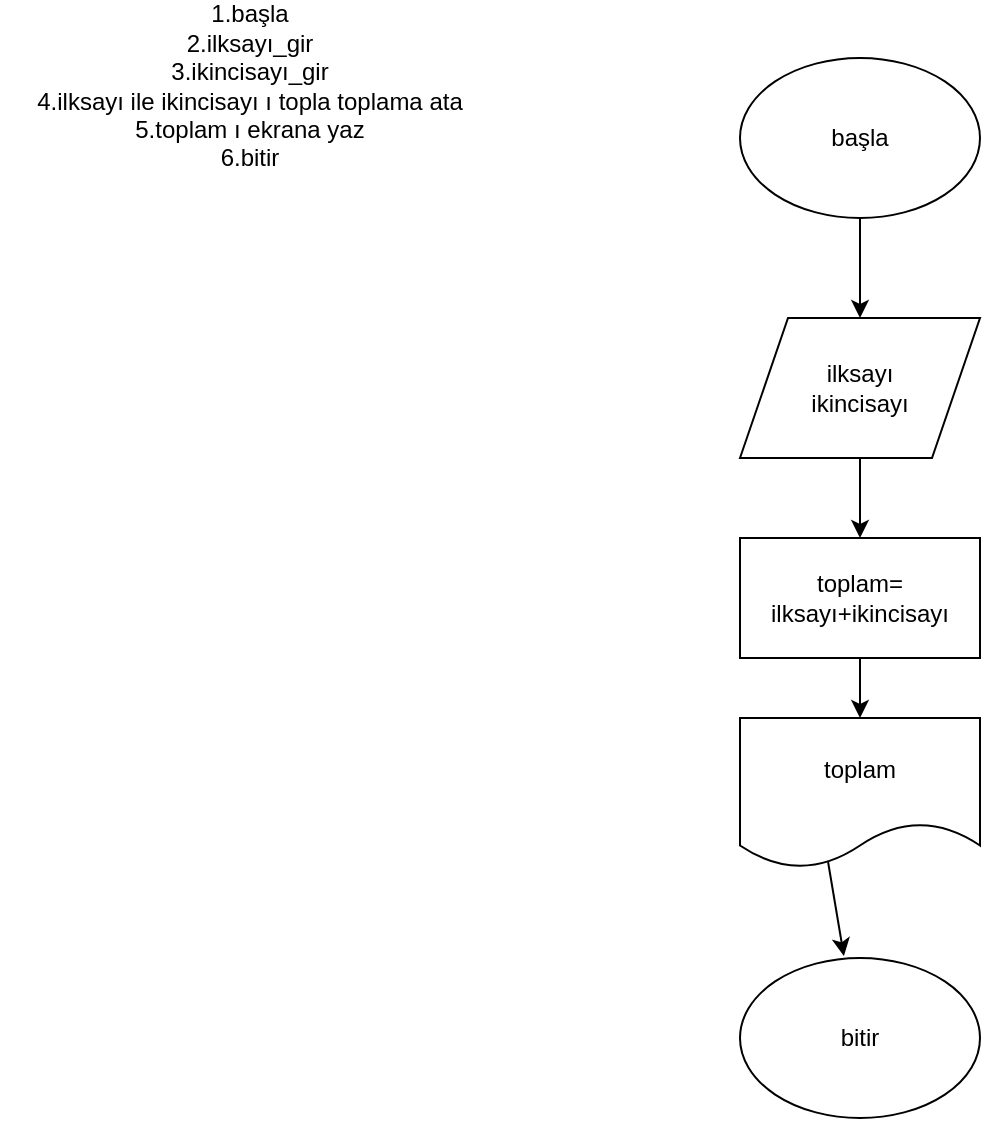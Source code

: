 <mxfile version="12.1.0" type="github" pages="1"><diagram id="sKMDvaiPmBMZKjaw_xOh" name="Page-1"><mxGraphModel dx="958" dy="514" grid="1" gridSize="10" guides="1" tooltips="1" connect="1" arrows="1" fold="1" page="1" pageScale="1" pageWidth="827" pageHeight="1169" math="0" shadow="0"><root><mxCell id="0"/><mxCell id="1" parent="0"/><mxCell id="1n42bF9ln747uLXOaErl-1" value="1.başla&lt;br&gt;2.ilksayı_gir&lt;br&gt;3.ikincisayı_gir&lt;br&gt;4.ilksayı ile ikincisayı ı topla toplama ata&lt;br&gt;5.toplam ı ekrana yaz&lt;br&gt;6.bitir&lt;br&gt;&lt;br&gt;&lt;br&gt;&lt;br&gt;&lt;br&gt;&lt;br&gt;" style="text;html=1;strokeColor=none;fillColor=none;align=center;verticalAlign=middle;whiteSpace=wrap;rounded=0;" vertex="1" parent="1"><mxGeometry x="20" y="20" width="250" height="140" as="geometry"/></mxCell><mxCell id="1n42bF9ln747uLXOaErl-5" style="edgeStyle=orthogonalEdgeStyle;rounded=0;orthogonalLoop=1;jettySize=auto;html=1;exitX=0.5;exitY=1;exitDx=0;exitDy=0;" edge="1" parent="1" source="1n42bF9ln747uLXOaErl-3"><mxGeometry relative="1" as="geometry"><mxPoint x="450" y="170" as="targetPoint"/></mxGeometry></mxCell><mxCell id="1n42bF9ln747uLXOaErl-3" value="başla" style="ellipse;whiteSpace=wrap;html=1;" vertex="1" parent="1"><mxGeometry x="390" y="40" width="120" height="80" as="geometry"/></mxCell><mxCell id="1n42bF9ln747uLXOaErl-9" style="edgeStyle=orthogonalEdgeStyle;rounded=0;orthogonalLoop=1;jettySize=auto;html=1;" edge="1" parent="1" source="1n42bF9ln747uLXOaErl-6" target="1n42bF9ln747uLXOaErl-8"><mxGeometry relative="1" as="geometry"/></mxCell><mxCell id="1n42bF9ln747uLXOaErl-6" value="ilksayı&lt;br&gt;ikincisayı" style="shape=parallelogram;perimeter=parallelogramPerimeter;whiteSpace=wrap;html=1;" vertex="1" parent="1"><mxGeometry x="390" y="170" width="120" height="70" as="geometry"/></mxCell><mxCell id="1n42bF9ln747uLXOaErl-11" style="edgeStyle=orthogonalEdgeStyle;rounded=0;orthogonalLoop=1;jettySize=auto;html=1;exitX=0.5;exitY=1;exitDx=0;exitDy=0;" edge="1" parent="1" source="1n42bF9ln747uLXOaErl-8" target="1n42bF9ln747uLXOaErl-10"><mxGeometry relative="1" as="geometry"/></mxCell><mxCell id="1n42bF9ln747uLXOaErl-8" value="toplam=&lt;br&gt;ilksayı+ikincisayı" style="rounded=0;whiteSpace=wrap;html=1;" vertex="1" parent="1"><mxGeometry x="390" y="280" width="120" height="60" as="geometry"/></mxCell><mxCell id="1n42bF9ln747uLXOaErl-10" value="toplam" style="shape=document;whiteSpace=wrap;html=1;boundedLbl=1;" vertex="1" parent="1"><mxGeometry x="390" y="370" width="120" height="75" as="geometry"/></mxCell><mxCell id="1n42bF9ln747uLXOaErl-12" value="bitir" style="ellipse;whiteSpace=wrap;html=1;" vertex="1" parent="1"><mxGeometry x="390" y="490" width="120" height="80" as="geometry"/></mxCell><mxCell id="1n42bF9ln747uLXOaErl-16" value="" style="endArrow=classic;html=1;exitX=0.367;exitY=0.96;exitDx=0;exitDy=0;exitPerimeter=0;entryX=0.433;entryY=-0.012;entryDx=0;entryDy=0;entryPerimeter=0;" edge="1" parent="1" source="1n42bF9ln747uLXOaErl-10" target="1n42bF9ln747uLXOaErl-12"><mxGeometry width="50" height="50" relative="1" as="geometry"><mxPoint x="440" y="480" as="sourcePoint"/><mxPoint x="490" y="430" as="targetPoint"/></mxGeometry></mxCell></root></mxGraphModel></diagram></mxfile>